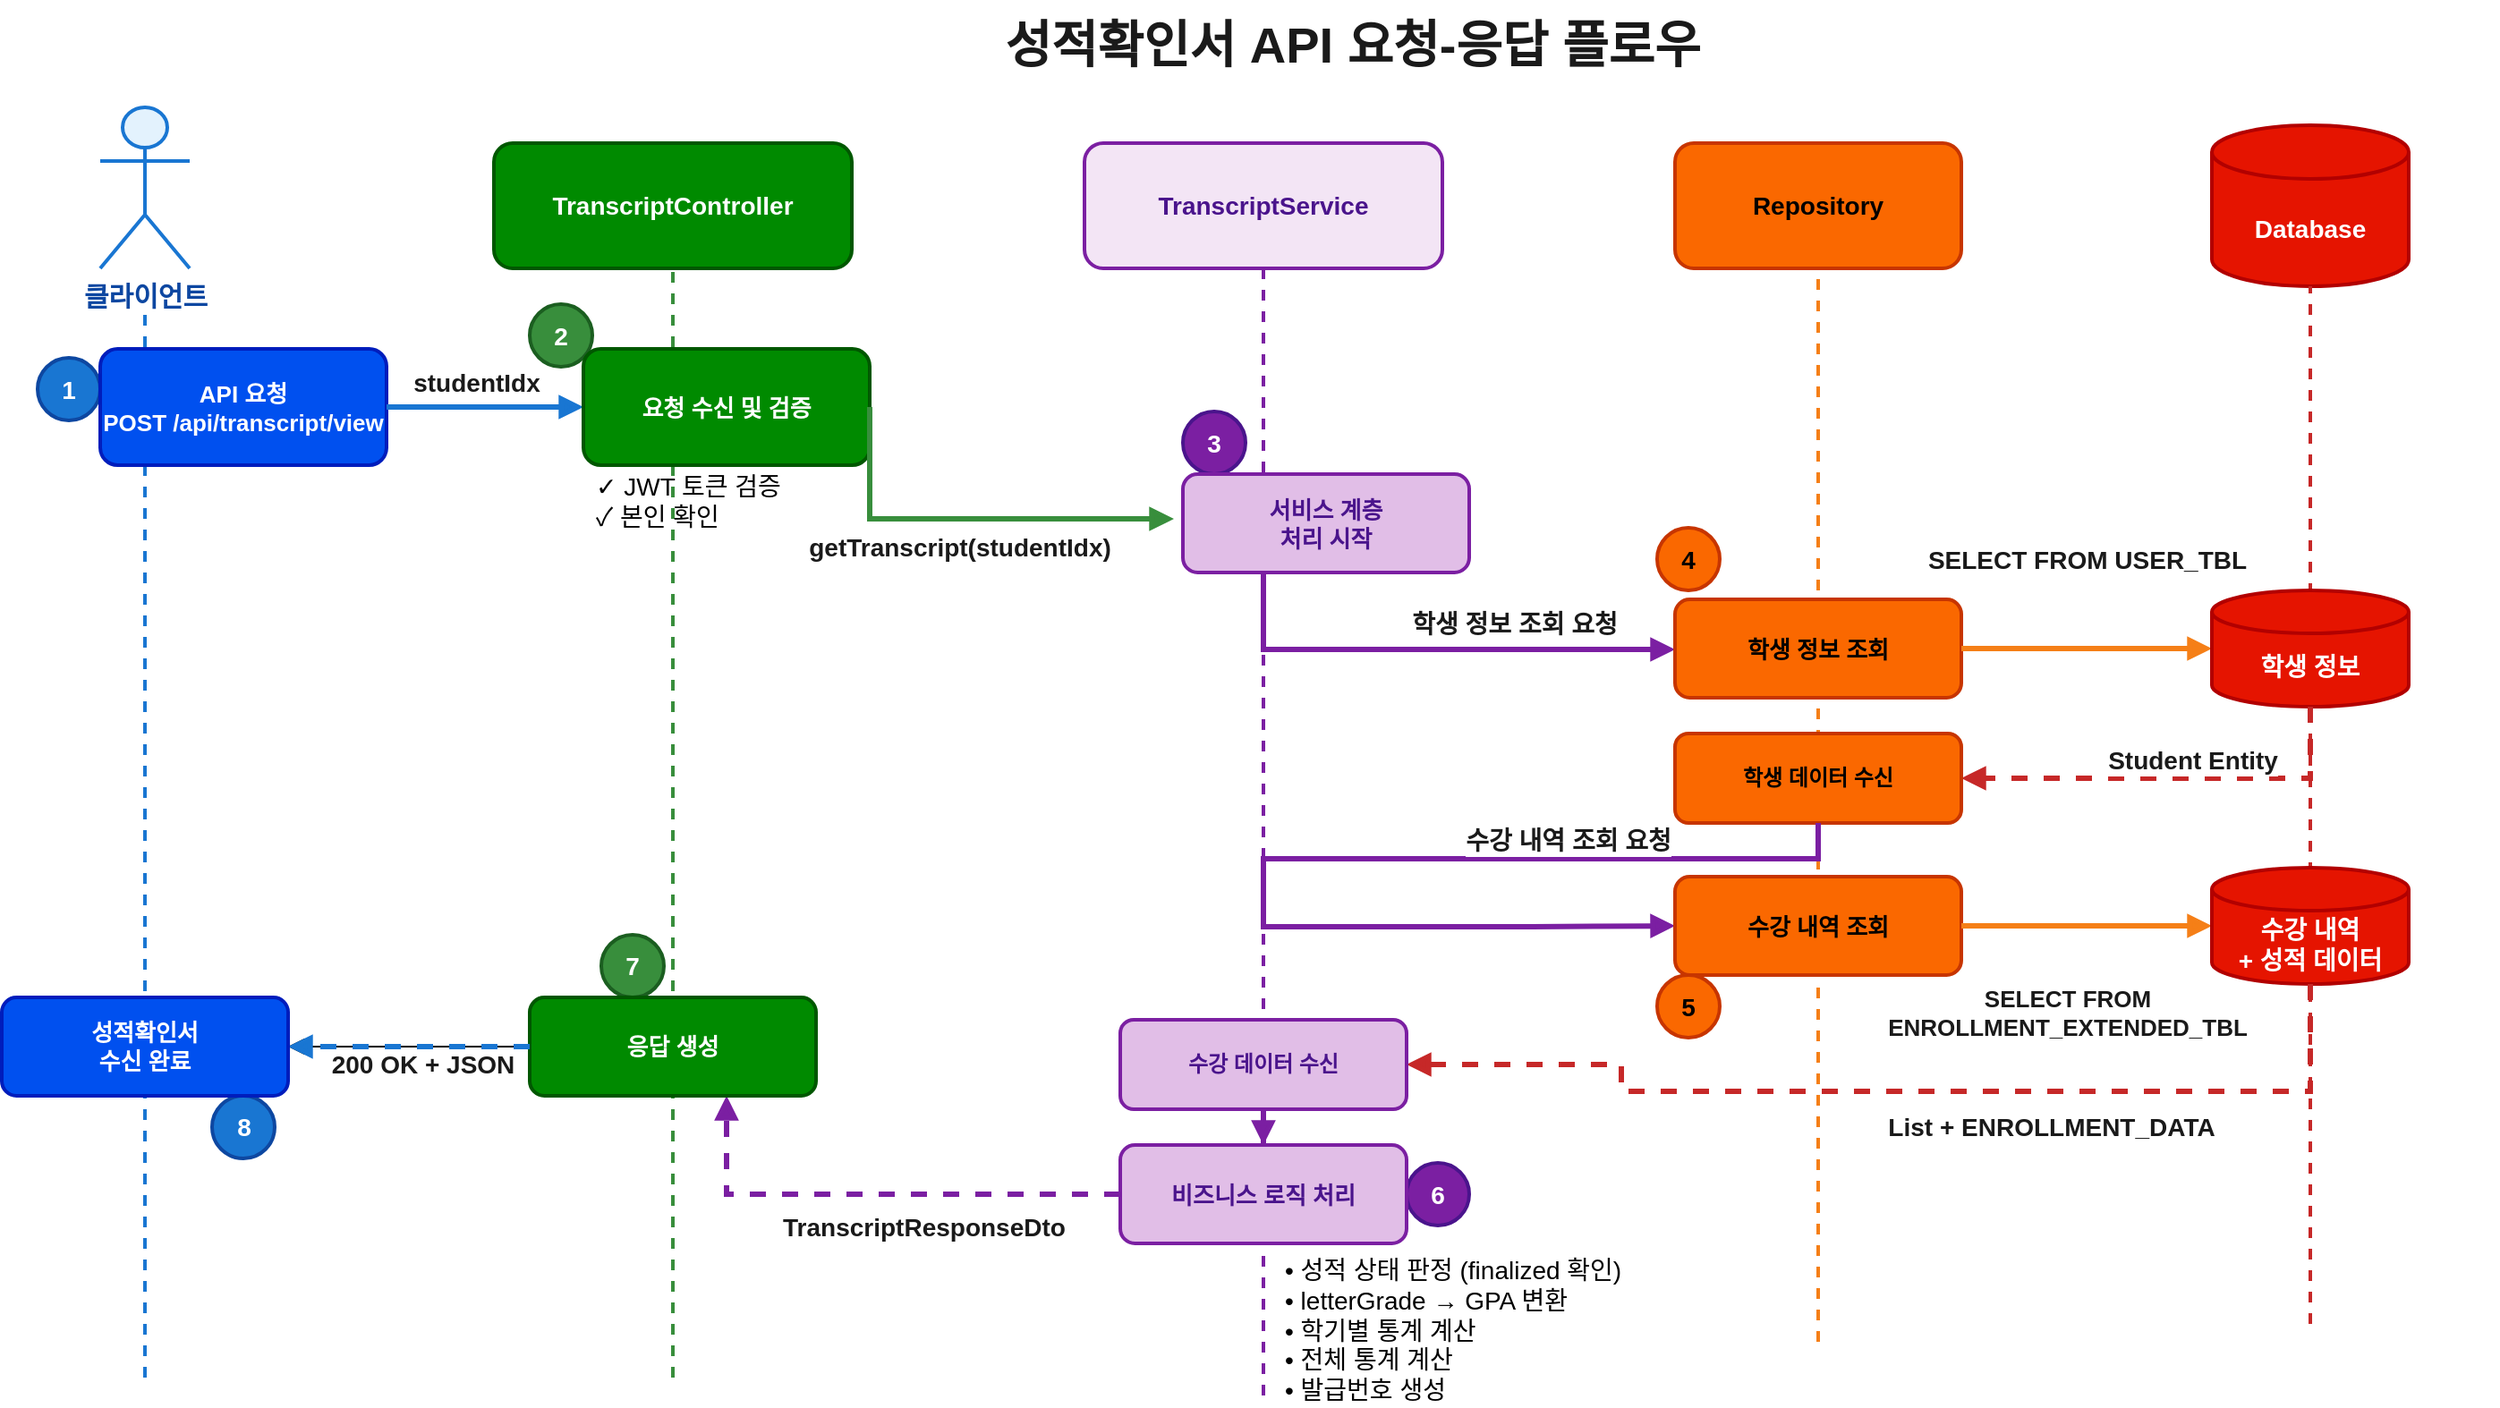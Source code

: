 <mxfile version="28.2.8">
  <diagram name="API Flow" id="api-flow">
    <mxGraphModel dx="1426" dy="777" grid="1" gridSize="10" guides="1" tooltips="1" connect="1" arrows="1" fold="1" page="1" pageScale="1" pageWidth="1600" pageHeight="1000" background="light-dark(#FFFFFF,#FFFFFF)" math="0" shadow="0">
      <root>
        <mxCell id="0" />
        <mxCell id="1" parent="0" />
        <mxCell id="title" value="성적확인서 API 요청-응답 플로우" style="text;html=1;strokeColor=none;fillColor=none;align=center;verticalAlign=middle;whiteSpace=wrap;rounded=0;fontSize=28;fontStyle=1;fontColor=light-dark(#1A1A1A,#994C00);" parent="1" vertex="1">
          <mxGeometry x="450" y="50" width="700" height="50" as="geometry" />
        </mxCell>
        <mxCell id="client" value="클라이언트" style="shape=umlActor;verticalLabelPosition=bottom;verticalAlign=top;html=1;fillColor=#E3F2FD;strokeColor=#1976D2;strokeWidth=2;fontColor=light-dark(#0D47A1,#0000FF);fontSize=15;fontStyle=1;" parent="1" vertex="1">
          <mxGeometry x="100" y="110" width="50" height="90" as="geometry" />
        </mxCell>
        <mxCell id="controller" value="TranscriptController" style="rounded=1;whiteSpace=wrap;html=1;fillColor=#008a00;strokeColor=#005700;strokeWidth=2;fontColor=#ffffff;fontSize=14;fontStyle=1;" parent="1" vertex="1">
          <mxGeometry x="320" y="130" width="200" height="70" as="geometry" />
        </mxCell>
        <mxCell id="service" value="TranscriptService" style="rounded=1;whiteSpace=wrap;html=1;fillColor=#F3E5F5;strokeColor=#7B1FA2;strokeWidth=2;fontColor=#4A148C;fontSize=14;fontStyle=1;" parent="1" vertex="1">
          <mxGeometry x="650" y="130" width="200" height="70" as="geometry" />
        </mxCell>
        <mxCell id="repository" value="Repository" style="rounded=1;whiteSpace=wrap;html=1;fillColor=#fa6800;strokeColor=#C73500;strokeWidth=2;fontColor=#000000;fontSize=14;fontStyle=1;" parent="1" vertex="1">
          <mxGeometry x="980" y="130" width="160" height="70" as="geometry" />
        </mxCell>
        <mxCell id="database" value="Database" style="shape=cylinder3;whiteSpace=wrap;html=1;boundedLbl=1;backgroundOutline=1;size=15;fillColor=#e51400;strokeColor=#B20000;strokeWidth=2;fontColor=#ffffff;fontSize=14;fontStyle=1;" parent="1" vertex="1">
          <mxGeometry x="1280" y="120" width="110" height="90" as="geometry" />
        </mxCell>
        <mxCell id="lifeline-client" value="" style="endArrow=none;dashed=1;html=1;strokeWidth=2;strokeColor=#1976D2;" parent="1" edge="1">
          <mxGeometry width="50" height="50" relative="1" as="geometry">
            <mxPoint x="125" y="820" as="sourcePoint" />
            <mxPoint x="125" y="220" as="targetPoint" />
          </mxGeometry>
        </mxCell>
        <mxCell id="lifeline-controller" value="" style="endArrow=none;dashed=1;html=1;strokeWidth=2;strokeColor=#388E3C;" parent="1" edge="1">
          <mxGeometry width="50" height="50" relative="1" as="geometry">
            <mxPoint x="420" y="820" as="sourcePoint" />
            <mxPoint x="420" y="200" as="targetPoint" />
          </mxGeometry>
        </mxCell>
        <mxCell id="lifeline-service" value="" style="endArrow=none;dashed=1;html=1;strokeWidth=2;strokeColor=#7B1FA2;entryX=0.5;entryY=1;entryDx=0;entryDy=0;" parent="1" target="service" edge="1">
          <mxGeometry width="50" height="50" relative="1" as="geometry">
            <mxPoint x="750" y="830" as="sourcePoint" />
            <mxPoint x="750" y="190" as="targetPoint" />
          </mxGeometry>
        </mxCell>
        <mxCell id="lifeline-repository" value="" style="endArrow=none;dashed=1;html=1;strokeWidth=2;strokeColor=#F57F17;" parent="1" edge="1">
          <mxGeometry width="50" height="50" relative="1" as="geometry">
            <mxPoint x="1060" y="800" as="sourcePoint" />
            <mxPoint x="1060" y="200" as="targetPoint" />
          </mxGeometry>
        </mxCell>
        <mxCell id="lifeline-database" value="" style="endArrow=none;dashed=1;html=1;strokeWidth=2;strokeColor=#C62828;" parent="1" edge="1">
          <mxGeometry width="50" height="50" relative="1" as="geometry">
            <mxPoint x="1335" y="790" as="sourcePoint" />
            <mxPoint x="1335" y="210" as="targetPoint" />
          </mxGeometry>
        </mxCell>
        <mxCell id="time1" value="1" style="ellipse;whiteSpace=wrap;html=1;aspect=fixed;fillColor=#1976D2;strokeColor=#0D47A1;strokeWidth=2;fontColor=#FFFFFF;fontSize=14;fontStyle=1;" parent="1" vertex="1">
          <mxGeometry x="65" y="250" width="35" height="35" as="geometry" />
        </mxCell>
        <mxCell id="step1-box" value="API 요청&#xa;POST /api/transcript/view" style="rounded=1;whiteSpace=wrap;html=1;fillColor=#0050ef;strokeColor=#001DBC;strokeWidth=2;fontColor=#ffffff;fontSize=13;fontStyle=1;" parent="1" vertex="1">
          <mxGeometry x="100" y="245" width="160" height="65" as="geometry" />
        </mxCell>
        <mxCell id="arrow1" value="" style="edgeStyle=orthogonalEdgeStyle;rounded=0;orthogonalLoop=1;jettySize=auto;html=1;strokeWidth=3;strokeColor=#1976D2;endArrow=block;endFill=1;" parent="1" source="step1-box" target="step2-box" edge="1">
          <mxGeometry relative="1" as="geometry" />
        </mxCell>
        <mxCell id="arrow1-label" value="studentIdx" style="edgeLabel;html=1;align=center;verticalAlign=middle;resizable=0;points=[];fontSize=14;fontColor=#1A1A1A;backgroundColor=#FFFFFF;fontStyle=1;" parent="arrow1" vertex="1" connectable="0">
          <mxGeometry x="-0.1" y="2" relative="1" as="geometry">
            <mxPoint y="-12" as="offset" />
          </mxGeometry>
        </mxCell>
        <mxCell id="time2" value="2" style="ellipse;whiteSpace=wrap;html=1;aspect=fixed;fillColor=#388E3C;strokeColor=#1B5E20;strokeWidth=2;fontColor=#FFFFFF;fontSize=14;fontStyle=1;" parent="1" vertex="1">
          <mxGeometry x="340" y="220" width="35" height="35" as="geometry" />
        </mxCell>
        <mxCell id="step2-box" value="요청 수신 및 검증" style="rounded=1;whiteSpace=wrap;html=1;fillColor=#008a00;strokeColor=#005700;strokeWidth=2;fontColor=#ffffff;fontSize=13;fontStyle=1;" parent="1" vertex="1">
          <mxGeometry x="370" y="245" width="160" height="65" as="geometry" />
        </mxCell>
        <mxCell id="step2-detail" value="✓ JWT 토큰 검증&#xa;✓ 본인 확인" style="text;html=1;strokeColor=none;fillColor=none;align=left;verticalAlign=middle;whiteSpace=wrap;rounded=0;fontSize=14;fontColor=light-dark(#000000,#000000);labelBackgroundColor=none;" parent="1" vertex="1">
          <mxGeometry x="375" y="315" width="150" height="30" as="geometry" />
        </mxCell>
        <mxCell id="time3" value="3" style="ellipse;whiteSpace=wrap;html=1;aspect=fixed;fillColor=#7B1FA2;strokeColor=#4A148C;strokeWidth=2;fontColor=#FFFFFF;fontSize=14;fontStyle=1;" parent="1" vertex="1">
          <mxGeometry x="705" y="280" width="35" height="35" as="geometry" />
        </mxCell>
        <mxCell id="arrow2" value="" style="edgeStyle=orthogonalEdgeStyle;rounded=0;orthogonalLoop=1;jettySize=auto;html=1;strokeWidth=3;strokeColor=#388E3C;endArrow=block;endFill=1;exitX=1;exitY=0.5;exitDx=0;exitDy=0;" parent="1" source="step2-box" edge="1">
          <mxGeometry relative="1" as="geometry">
            <mxPoint x="450" y="350" as="sourcePoint" />
            <mxPoint x="700" y="340" as="targetPoint" />
            <Array as="points">
              <mxPoint x="530" y="340" />
            </Array>
          </mxGeometry>
        </mxCell>
        <mxCell id="arrow2-label" value="getTranscript(studentIdx)" style="edgeLabel;html=1;align=center;verticalAlign=middle;resizable=0;points=[];fontSize=14;fontColor=#1A1A1A;backgroundColor=#FFFFFF;fontStyle=1;" parent="arrow2" vertex="1" connectable="0">
          <mxGeometry x="-0.1" y="2" relative="1" as="geometry">
            <mxPoint x="8" y="18" as="offset" />
          </mxGeometry>
        </mxCell>
        <mxCell id="step3-box" value="서비스 계층&#xa;처리 시작" style="rounded=1;whiteSpace=wrap;html=1;fillColor=#E1BEE7;strokeColor=#7B1FA2;strokeWidth=2;fontColor=#4A148C;fontSize=13;fontStyle=1;" parent="1" vertex="1">
          <mxGeometry x="705" y="315" width="160" height="55" as="geometry" />
        </mxCell>
        <mxCell id="time4" value="4" style="ellipse;whiteSpace=wrap;html=1;aspect=fixed;fillColor=#fa6800;strokeColor=#C73500;strokeWidth=2;fontColor=#000000;fontSize=14;fontStyle=1;" parent="1" vertex="1">
          <mxGeometry x="970" y="345" width="35" height="35" as="geometry" />
        </mxCell>
        <mxCell id="arrow3" value="" style="edgeStyle=orthogonalEdgeStyle;rounded=0;orthogonalLoop=1;jettySize=auto;html=1;strokeWidth=3;strokeColor=#7B1FA2;endArrow=block;endFill=1;" parent="1" source="step3-box" target="step4-box" edge="1">
          <mxGeometry relative="1" as="geometry">
            <Array as="points">
              <mxPoint x="750" y="413" />
            </Array>
          </mxGeometry>
        </mxCell>
        <mxCell id="arrow3-label" value="학생 정보 조회 요청" style="edgeLabel;html=1;align=center;verticalAlign=middle;resizable=0;points=[];fontSize=14;fontColor=#1A1A1A;backgroundColor=#FFFFFF;fontStyle=1;" parent="arrow3" vertex="1" connectable="0">
          <mxGeometry x="-0.1" y="2" relative="1" as="geometry">
            <mxPoint x="60" y="-12" as="offset" />
          </mxGeometry>
        </mxCell>
        <mxCell id="step4-box" value="학생 정보 조회" style="rounded=1;whiteSpace=wrap;html=1;fillColor=#fa6800;strokeColor=#C73500;strokeWidth=2;fontColor=#000000;fontSize=13;fontStyle=1;" parent="1" vertex="1">
          <mxGeometry x="980" y="385" width="160" height="55" as="geometry" />
        </mxCell>
        <mxCell id="arrow4" value="" style="edgeStyle=orthogonalEdgeStyle;rounded=0;orthogonalLoop=1;jettySize=auto;html=1;strokeWidth=3;strokeColor=#F57F17;endArrow=block;endFill=1;" parent="1" source="step4-box" target="step5-box" edge="1">
          <mxGeometry relative="1" as="geometry" />
        </mxCell>
        <mxCell id="arrow4-label" value="SELECT FROM USER_TBL" style="edgeLabel;html=1;align=center;verticalAlign=middle;resizable=0;points=[];fontSize=14;fontColor=#1A1A1A;backgroundColor=#FFFFFF;fontStyle=1;" parent="arrow4" vertex="1" connectable="0">
          <mxGeometry x="-0.1" y="2" relative="1" as="geometry">
            <mxPoint x="7" y="-48" as="offset" />
          </mxGeometry>
        </mxCell>
        <mxCell id="step5-box" value="학생 정보" style="shape=cylinder3;whiteSpace=wrap;html=1;boundedLbl=1;backgroundOutline=1;size=12;fillColor=#e51400;strokeColor=#B20000;strokeWidth=2;fontColor=#ffffff;fontSize=14;fontStyle=1;" parent="1" vertex="1">
          <mxGeometry x="1280" y="380" width="110" height="65" as="geometry" />
        </mxCell>
        <mxCell id="arrow5" value="" style="edgeStyle=orthogonalEdgeStyle;rounded=0;orthogonalLoop=1;jettySize=auto;html=1;strokeWidth=3;strokeColor=#C62828;endArrow=block;endFill=1;dashed=1;entryX=1;entryY=0.5;entryDx=0;entryDy=0;" parent="1" source="step5-box" target="step6-box" edge="1">
          <mxGeometry relative="1" as="geometry">
            <Array as="points">
              <mxPoint x="1335" y="485" />
            </Array>
            <mxPoint x="1200" y="590" as="targetPoint" />
          </mxGeometry>
        </mxCell>
        <mxCell id="arrow5-label" value="Student Entity" style="edgeLabel;html=1;align=center;verticalAlign=middle;resizable=0;points=[];fontSize=14;fontColor=#1A1A1A;backgroundColor=#FFFFFF;fontStyle=1;" parent="arrow5" vertex="1" connectable="0">
          <mxGeometry x="-0.1" y="2" relative="1" as="geometry">
            <mxPoint y="-12" as="offset" />
          </mxGeometry>
        </mxCell>
        <mxCell id="step6-box" value="학생 데이터 수신" style="rounded=1;whiteSpace=wrap;html=1;fillColor=#fa6800;strokeColor=#C73500;strokeWidth=2;fontColor=#000000;fontSize=12;fontStyle=1;" parent="1" vertex="1">
          <mxGeometry x="980" y="460" width="160" height="50" as="geometry" />
        </mxCell>
        <mxCell id="time5" value="5" style="ellipse;whiteSpace=wrap;html=1;aspect=fixed;fillColor=#fa6800;strokeColor=#C73500;strokeWidth=2;fontColor=#000000;fontSize=14;fontStyle=1;" parent="1" vertex="1">
          <mxGeometry x="970" y="595" width="35" height="35" as="geometry" />
        </mxCell>
        <mxCell id="arrow6" value="" style="edgeStyle=orthogonalEdgeStyle;rounded=0;orthogonalLoop=1;jettySize=auto;html=1;strokeWidth=3;strokeColor=#7B1FA2;endArrow=block;endFill=1;entryX=0;entryY=0.5;entryDx=0;entryDy=0;" parent="1" source="step6-box" target="step7-box" edge="1">
          <mxGeometry relative="1" as="geometry">
            <Array as="points">
              <mxPoint x="1060" y="530" />
              <mxPoint x="750" y="530" />
              <mxPoint x="750" y="568" />
              <mxPoint x="900" y="568" />
            </Array>
            <mxPoint x="920" y="650" as="targetPoint" />
          </mxGeometry>
        </mxCell>
        <mxCell id="arrow6-label" value="수강 내역 조회 요청" style="edgeLabel;html=1;align=center;verticalAlign=middle;resizable=0;points=[];fontSize=14;fontColor=#1A1A1A;backgroundColor=#FFFFFF;fontStyle=1;" parent="arrow6" vertex="1" connectable="0">
          <mxGeometry x="-0.1" y="2" relative="1" as="geometry">
            <mxPoint x="109" y="-12" as="offset" />
          </mxGeometry>
        </mxCell>
        <mxCell id="step7-box" value="수강 내역 조회" style="rounded=1;whiteSpace=wrap;html=1;fillColor=#fa6800;strokeColor=#C73500;strokeWidth=2;fontColor=#000000;fontSize=13;fontStyle=1;" parent="1" vertex="1">
          <mxGeometry x="980" y="540" width="160" height="55" as="geometry" />
        </mxCell>
        <mxCell id="arrow7" value="" style="edgeStyle=orthogonalEdgeStyle;rounded=0;orthogonalLoop=1;jettySize=auto;html=1;strokeWidth=3;strokeColor=#F57F17;endArrow=block;endFill=1;" parent="1" source="step7-box" target="step8-box" edge="1">
          <mxGeometry relative="1" as="geometry" />
        </mxCell>
        <mxCell id="arrow7-label" value="SELECT FROM&#xa;ENROLLMENT_EXTENDED_TBL" style="edgeLabel;html=1;align=center;verticalAlign=middle;resizable=0;points=[];fontSize=13;fontColor=#1A1A1A;backgroundColor=#FFFFFF;fontStyle=1;" parent="arrow7" vertex="1" connectable="0">
          <mxGeometry x="-0.1" y="2" relative="1" as="geometry">
            <mxPoint x="-4" y="50" as="offset" />
          </mxGeometry>
        </mxCell>
        <mxCell id="step8-box" value="수강 내역&#xa;+ 성적 데이터" style="shape=cylinder3;whiteSpace=wrap;html=1;boundedLbl=1;backgroundOutline=1;size=12;fillColor=#e51400;strokeColor=#B20000;strokeWidth=2;fontColor=#ffffff;fontSize=14;fontStyle=1;" parent="1" vertex="1">
          <mxGeometry x="1280" y="535" width="110" height="65" as="geometry" />
        </mxCell>
        <mxCell id="step8-detail" value="JOIN LEC_TBL" style="text;html=1;strokeColor=none;fillColor=none;align=center;verticalAlign=middle;whiteSpace=wrap;rounded=0;fontSize=14;fontColor=light-dark(#FFFFFF,#FFFFFF);fontStyle=2;labelBackgroundColor=default;" parent="1" vertex="1">
          <mxGeometry x="1330" y="620" width="110" height="15" as="geometry" />
        </mxCell>
        <mxCell id="arrow8" value="" style="edgeStyle=orthogonalEdgeStyle;rounded=0;orthogonalLoop=1;jettySize=auto;html=1;strokeWidth=3;strokeColor=#C62828;endArrow=block;endFill=1;dashed=1;entryX=1;entryY=0.5;entryDx=0;entryDy=0;" parent="1" source="step8-box" target="step9-box" edge="1">
          <mxGeometry relative="1" as="geometry">
            <Array as="points">
              <mxPoint x="1335" y="660" />
              <mxPoint x="950" y="660" />
              <mxPoint x="950" y="645" />
            </Array>
          </mxGeometry>
        </mxCell>
        <mxCell id="arrow8-label" value="List + ENROLLMENT_DATA" style="edgeLabel;html=1;align=center;verticalAlign=middle;resizable=0;points=[];fontSize=14;fontColor=#1A1A1A;backgroundColor=#FFFFFF;fontStyle=1;" parent="arrow8" vertex="1" connectable="0">
          <mxGeometry x="-0.1" y="2" relative="1" as="geometry">
            <mxPoint x="56" y="18" as="offset" />
          </mxGeometry>
        </mxCell>
        <mxCell id="step9-box" value="수강 데이터 수신" style="rounded=1;whiteSpace=wrap;html=1;fillColor=#E1BEE7;strokeColor=#7B1FA2;strokeWidth=2;fontColor=#4A148C;fontSize=12;fontStyle=1;" parent="1" vertex="1">
          <mxGeometry x="670" y="620" width="160" height="50" as="geometry" />
        </mxCell>
        <mxCell id="time6" value="6" style="ellipse;whiteSpace=wrap;html=1;aspect=fixed;fillColor=#7B1FA2;strokeColor=#4A148C;strokeWidth=2;fontColor=#FFFFFF;fontSize=14;fontStyle=1;" parent="1" vertex="1">
          <mxGeometry x="830" y="700" width="35" height="35" as="geometry" />
        </mxCell>
        <mxCell id="arrow9" value="" style="edgeStyle=orthogonalEdgeStyle;rounded=0;orthogonalLoop=1;jettySize=auto;html=1;strokeWidth=3;strokeColor=#7B1FA2;endArrow=block;endFill=1;" parent="1" source="step9-box" target="step10-box" edge="1">
          <mxGeometry relative="1" as="geometry" />
        </mxCell>
        <mxCell id="step10-box" value="비즈니스 로직 처리" style="rounded=1;whiteSpace=wrap;html=1;fillColor=#E1BEE7;strokeColor=#7B1FA2;strokeWidth=2;fontColor=#4A148C;fontSize=13;fontStyle=1;" parent="1" vertex="1">
          <mxGeometry x="670" y="690" width="160" height="55" as="geometry" />
        </mxCell>
        <mxCell id="step10-details" value="&lt;font&gt;• 성적 상태 판정 (finalized 확인)&lt;br&gt;• letterGrade → GPA 변환&lt;br&gt;• 학기별 통계 계산&lt;br&gt;• 전체 통계 계산&lt;br&gt;• 발급번호 생성&lt;/font&gt;" style="text;html=1;strokeColor=none;fillColor=none;align=left;verticalAlign=top;whiteSpace=wrap;rounded=0;fontSize=14;fontColor=light-dark(#000000,#000000);labelBackgroundColor=none;" parent="1" vertex="1">
          <mxGeometry x="760" y="745" width="200" height="85" as="geometry" />
        </mxCell>
        <mxCell id="time7" value="7" style="ellipse;whiteSpace=wrap;html=1;aspect=fixed;fillColor=#388E3C;strokeColor=#1B5E20;strokeWidth=2;fontColor=#FFFFFF;fontSize=14;fontStyle=1;" parent="1" vertex="1">
          <mxGeometry x="380" y="572.5" width="35" height="35" as="geometry" />
        </mxCell>
        <mxCell id="arrow10" value="" style="edgeStyle=orthogonalEdgeStyle;rounded=0;orthogonalLoop=1;jettySize=auto;html=1;strokeWidth=3;strokeColor=#7B1FA2;endArrow=block;endFill=1;dashed=1;exitX=0;exitY=0.5;exitDx=0;exitDy=0;" parent="1" source="step10-box" target="step11-box" edge="1">
          <mxGeometry relative="1" as="geometry">
            <Array as="points">
              <mxPoint x="450" y="718" />
            </Array>
          </mxGeometry>
        </mxCell>
        <mxCell id="arrow10-label" value="TranscriptResponseDto" style="edgeLabel;html=1;align=center;verticalAlign=middle;resizable=0;points=[];fontSize=14;fontColor=#1A1A1A;backgroundColor=#FFFFFF;fontStyle=1;" parent="arrow10" vertex="1" connectable="0">
          <mxGeometry x="-0.1" y="2" relative="1" as="geometry">
            <mxPoint x="14" y="16" as="offset" />
          </mxGeometry>
        </mxCell>
        <mxCell id="h_mkhSosyW3v1IZNvlLR-2" value="" style="edgeStyle=orthogonalEdgeStyle;rounded=0;orthogonalLoop=1;jettySize=auto;html=1;" parent="1" source="step11-box" target="step12-box" edge="1">
          <mxGeometry relative="1" as="geometry" />
        </mxCell>
        <mxCell id="step11-box" value="응답 생성" style="rounded=1;whiteSpace=wrap;html=1;fillColor=#008a00;strokeColor=#005700;strokeWidth=2;fontColor=#ffffff;fontSize=13;fontStyle=1;" parent="1" vertex="1">
          <mxGeometry x="340" y="607.5" width="160" height="55" as="geometry" />
        </mxCell>
        <mxCell id="time8" value="8" style="ellipse;whiteSpace=wrap;html=1;aspect=fixed;fillColor=#1976D2;strokeColor=#0D47A1;strokeWidth=2;fontColor=#FFFFFF;fontSize=14;fontStyle=1;" parent="1" vertex="1">
          <mxGeometry x="162.5" y="662.5" width="35" height="35" as="geometry" />
        </mxCell>
        <mxCell id="arrow11" value="" style="edgeStyle=orthogonalEdgeStyle;rounded=0;orthogonalLoop=1;jettySize=auto;html=1;strokeWidth=3;strokeColor=#1976D2;endArrow=block;endFill=1;dashed=1;entryX=1;entryY=0.5;entryDx=0;entryDy=0;" parent="1" source="step11-box" target="step12-box" edge="1">
          <mxGeometry relative="1" as="geometry">
            <mxPoint x="280" y="820" as="targetPoint" />
          </mxGeometry>
        </mxCell>
        <mxCell id="arrow11-label" value="200 OK + JSON" style="edgeLabel;html=1;align=center;verticalAlign=middle;resizable=0;points=[];fontSize=14;fontColor=#1A1A1A;backgroundColor=#FFFFFF;fontStyle=1;" parent="arrow11" vertex="1" connectable="0">
          <mxGeometry x="-0.1" y="2" relative="1" as="geometry">
            <mxPoint x="1" y="8" as="offset" />
          </mxGeometry>
        </mxCell>
        <mxCell id="step12-box" value="성적확인서&#xa;수신 완료" style="rounded=1;whiteSpace=wrap;html=1;fillColor=#0050ef;strokeColor=#001DBC;strokeWidth=2;fontColor=#ffffff;fontSize=13;fontStyle=1;" parent="1" vertex="1">
          <mxGeometry x="45" y="607.5" width="160" height="55" as="geometry" />
        </mxCell>
      </root>
    </mxGraphModel>
  </diagram>
</mxfile>
